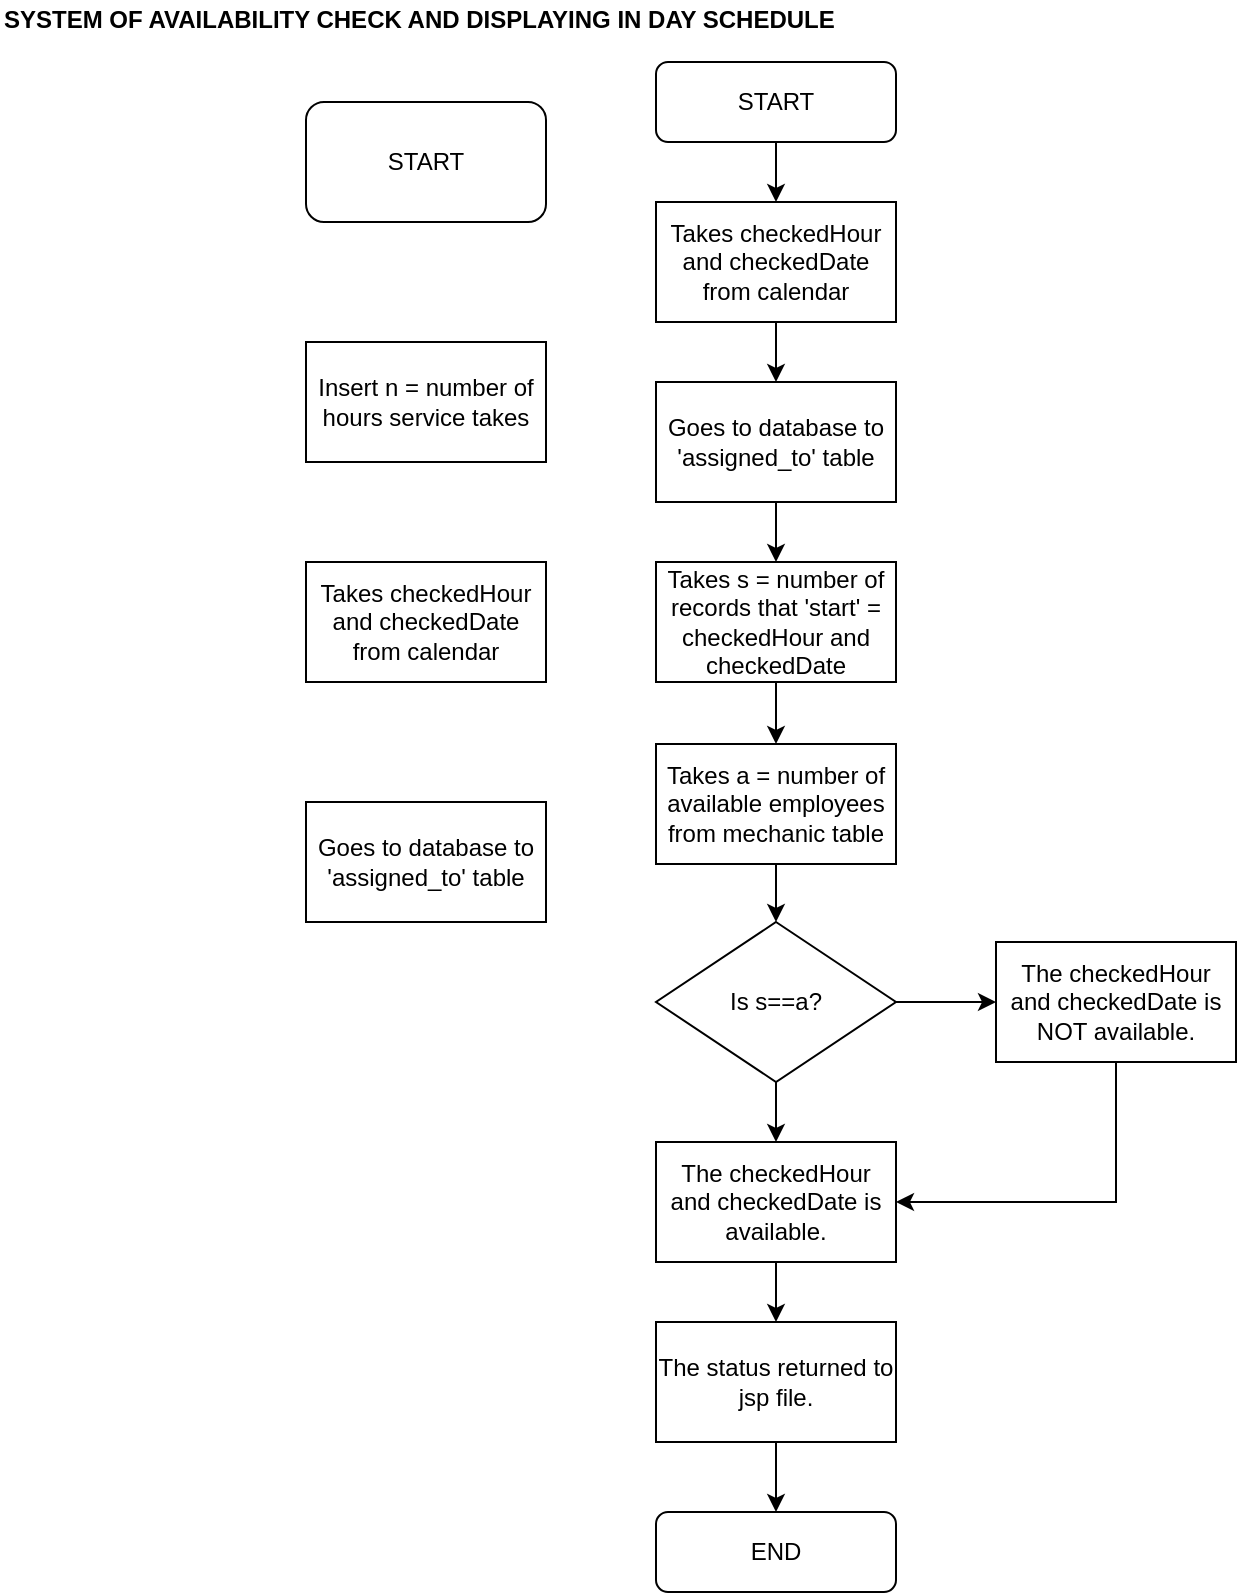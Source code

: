<mxfile version="10.6.3" type="github"><diagram id="tydfOXy4kpID_CfSQPtc" name="Page-1"><mxGraphModel dx="1689" dy="881" grid="1" gridSize="10" guides="1" tooltips="1" connect="1" arrows="1" fold="1" page="1" pageScale="1" pageWidth="1500" pageHeight="1400" math="0" shadow="0"><root><mxCell id="0"/><mxCell id="1" parent="0"/><mxCell id="x2nA7o0y6gq5V2AK4fix-1" value="&lt;b&gt;SYSTEM OF AVAILABILITY CHECK AND DISPLAYING IN DAY SCHEDULE&lt;/b&gt;" style="text;html=1;resizable=0;points=[];autosize=1;align=left;verticalAlign=top;spacingTop=-4;" parent="1" vertex="1"><mxGeometry x="47" y="19" width="450" height="20" as="geometry"/></mxCell><mxCell id="MTg8q3lNBhcGAJZG3P0P-1" value="START" style="rounded=1;whiteSpace=wrap;html=1;" vertex="1" parent="1"><mxGeometry x="200" y="70" width="120" height="60" as="geometry"/></mxCell><mxCell id="MTg8q3lNBhcGAJZG3P0P-2" value="Insert n = number of hours service takes" style="rounded=0;whiteSpace=wrap;html=1;" vertex="1" parent="1"><mxGeometry x="200" y="190" width="120" height="60" as="geometry"/></mxCell><mxCell id="MTg8q3lNBhcGAJZG3P0P-3" value="Takes checkedHour and checkedDate from calendar" style="rounded=0;whiteSpace=wrap;html=1;" vertex="1" parent="1"><mxGeometry x="200" y="300" width="120" height="60" as="geometry"/></mxCell><mxCell id="MTg8q3lNBhcGAJZG3P0P-4" value="Goes to database to 'assigned_to' table" style="rounded=0;whiteSpace=wrap;html=1;" vertex="1" parent="1"><mxGeometry x="200" y="420" width="120" height="60" as="geometry"/></mxCell><mxCell id="MTg8q3lNBhcGAJZG3P0P-7" value="END" style="rounded=1;whiteSpace=wrap;html=1;" vertex="1" parent="1"><mxGeometry x="375" y="775" width="120" height="40" as="geometry"/></mxCell><mxCell id="MTg8q3lNBhcGAJZG3P0P-20" style="edgeStyle=orthogonalEdgeStyle;rounded=0;orthogonalLoop=1;jettySize=auto;html=1;exitX=0.5;exitY=1;exitDx=0;exitDy=0;entryX=0.5;entryY=0;entryDx=0;entryDy=0;" edge="1" parent="1" source="MTg8q3lNBhcGAJZG3P0P-9" target="MTg8q3lNBhcGAJZG3P0P-10"><mxGeometry relative="1" as="geometry"/></mxCell><mxCell id="MTg8q3lNBhcGAJZG3P0P-9" value="Takes checkedHour and checkedDate from calendar" style="rounded=0;whiteSpace=wrap;html=1;" vertex="1" parent="1"><mxGeometry x="375" y="120" width="120" height="60" as="geometry"/></mxCell><mxCell id="MTg8q3lNBhcGAJZG3P0P-21" style="edgeStyle=orthogonalEdgeStyle;rounded=0;orthogonalLoop=1;jettySize=auto;html=1;entryX=0.5;entryY=0;entryDx=0;entryDy=0;" edge="1" parent="1" source="MTg8q3lNBhcGAJZG3P0P-10" target="MTg8q3lNBhcGAJZG3P0P-11"><mxGeometry relative="1" as="geometry"/></mxCell><mxCell id="MTg8q3lNBhcGAJZG3P0P-10" value="Goes to database to 'assigned_to' table" style="rounded=0;whiteSpace=wrap;html=1;" vertex="1" parent="1"><mxGeometry x="375" y="210" width="120" height="60" as="geometry"/></mxCell><mxCell id="MTg8q3lNBhcGAJZG3P0P-22" style="edgeStyle=orthogonalEdgeStyle;rounded=0;orthogonalLoop=1;jettySize=auto;html=1;exitX=0.5;exitY=1;exitDx=0;exitDy=0;" edge="1" parent="1" source="MTg8q3lNBhcGAJZG3P0P-11" target="MTg8q3lNBhcGAJZG3P0P-12"><mxGeometry relative="1" as="geometry"/></mxCell><mxCell id="MTg8q3lNBhcGAJZG3P0P-11" value="Takes s = number of records that 'start' = checkedHour and checkedDate " style="rounded=0;whiteSpace=wrap;html=1;" vertex="1" parent="1"><mxGeometry x="375" y="300" width="120" height="60" as="geometry"/></mxCell><mxCell id="MTg8q3lNBhcGAJZG3P0P-23" style="edgeStyle=orthogonalEdgeStyle;rounded=0;orthogonalLoop=1;jettySize=auto;html=1;exitX=0.5;exitY=1;exitDx=0;exitDy=0;entryX=0.5;entryY=0;entryDx=0;entryDy=0;" edge="1" parent="1" source="MTg8q3lNBhcGAJZG3P0P-12" target="MTg8q3lNBhcGAJZG3P0P-14"><mxGeometry relative="1" as="geometry"/></mxCell><mxCell id="MTg8q3lNBhcGAJZG3P0P-12" value="Takes a = number of available employees from mechanic table " style="rounded=0;whiteSpace=wrap;html=1;" vertex="1" parent="1"><mxGeometry x="375" y="391" width="120" height="60" as="geometry"/></mxCell><mxCell id="MTg8q3lNBhcGAJZG3P0P-28" style="edgeStyle=orthogonalEdgeStyle;rounded=0;orthogonalLoop=1;jettySize=auto;html=1;exitX=0.5;exitY=1;exitDx=0;exitDy=0;entryX=0.5;entryY=0;entryDx=0;entryDy=0;" edge="1" parent="1" source="MTg8q3lNBhcGAJZG3P0P-13" target="MTg8q3lNBhcGAJZG3P0P-16"><mxGeometry relative="1" as="geometry"/></mxCell><mxCell id="MTg8q3lNBhcGAJZG3P0P-13" value="The checkedHour and checkedDate is available." style="rounded=0;whiteSpace=wrap;html=1;" vertex="1" parent="1"><mxGeometry x="375" y="590" width="120" height="60" as="geometry"/></mxCell><mxCell id="MTg8q3lNBhcGAJZG3P0P-24" style="edgeStyle=orthogonalEdgeStyle;rounded=0;orthogonalLoop=1;jettySize=auto;html=1;exitX=1;exitY=0.5;exitDx=0;exitDy=0;entryX=0;entryY=0.5;entryDx=0;entryDy=0;" edge="1" parent="1" source="MTg8q3lNBhcGAJZG3P0P-14" target="MTg8q3lNBhcGAJZG3P0P-15"><mxGeometry relative="1" as="geometry"/></mxCell><mxCell id="MTg8q3lNBhcGAJZG3P0P-26" style="edgeStyle=orthogonalEdgeStyle;rounded=0;orthogonalLoop=1;jettySize=auto;html=1;exitX=0.5;exitY=1;exitDx=0;exitDy=0;entryX=0.5;entryY=0;entryDx=0;entryDy=0;" edge="1" parent="1" source="MTg8q3lNBhcGAJZG3P0P-14" target="MTg8q3lNBhcGAJZG3P0P-13"><mxGeometry relative="1" as="geometry"/></mxCell><mxCell id="MTg8q3lNBhcGAJZG3P0P-14" value="Is s==a?" style="rhombus;whiteSpace=wrap;html=1;" vertex="1" parent="1"><mxGeometry x="375" y="480" width="120" height="80" as="geometry"/></mxCell><mxCell id="MTg8q3lNBhcGAJZG3P0P-27" style="edgeStyle=orthogonalEdgeStyle;rounded=0;orthogonalLoop=1;jettySize=auto;html=1;exitX=0.5;exitY=1;exitDx=0;exitDy=0;entryX=1;entryY=0.5;entryDx=0;entryDy=0;" edge="1" parent="1" source="MTg8q3lNBhcGAJZG3P0P-15" target="MTg8q3lNBhcGAJZG3P0P-13"><mxGeometry relative="1" as="geometry"/></mxCell><mxCell id="MTg8q3lNBhcGAJZG3P0P-15" value="The checkedHour and checkedDate is NOT available." style="rounded=0;whiteSpace=wrap;html=1;" vertex="1" parent="1"><mxGeometry x="545" y="490" width="120" height="60" as="geometry"/></mxCell><mxCell id="MTg8q3lNBhcGAJZG3P0P-29" style="edgeStyle=orthogonalEdgeStyle;rounded=0;orthogonalLoop=1;jettySize=auto;html=1;exitX=0.5;exitY=1;exitDx=0;exitDy=0;entryX=0.5;entryY=0;entryDx=0;entryDy=0;" edge="1" parent="1" source="MTg8q3lNBhcGAJZG3P0P-16" target="MTg8q3lNBhcGAJZG3P0P-7"><mxGeometry relative="1" as="geometry"/></mxCell><mxCell id="MTg8q3lNBhcGAJZG3P0P-16" value="The status returned to jsp file." style="rounded=0;whiteSpace=wrap;html=1;" vertex="1" parent="1"><mxGeometry x="375" y="680" width="120" height="60" as="geometry"/></mxCell><mxCell id="MTg8q3lNBhcGAJZG3P0P-18" style="edgeStyle=orthogonalEdgeStyle;rounded=0;orthogonalLoop=1;jettySize=auto;html=1;entryX=0.5;entryY=0;entryDx=0;entryDy=0;" edge="1" parent="1" source="MTg8q3lNBhcGAJZG3P0P-17" target="MTg8q3lNBhcGAJZG3P0P-9"><mxGeometry relative="1" as="geometry"/></mxCell><mxCell id="MTg8q3lNBhcGAJZG3P0P-17" value="START" style="rounded=1;whiteSpace=wrap;html=1;" vertex="1" parent="1"><mxGeometry x="375" y="50" width="120" height="40" as="geometry"/></mxCell></root></mxGraphModel></diagram></mxfile>